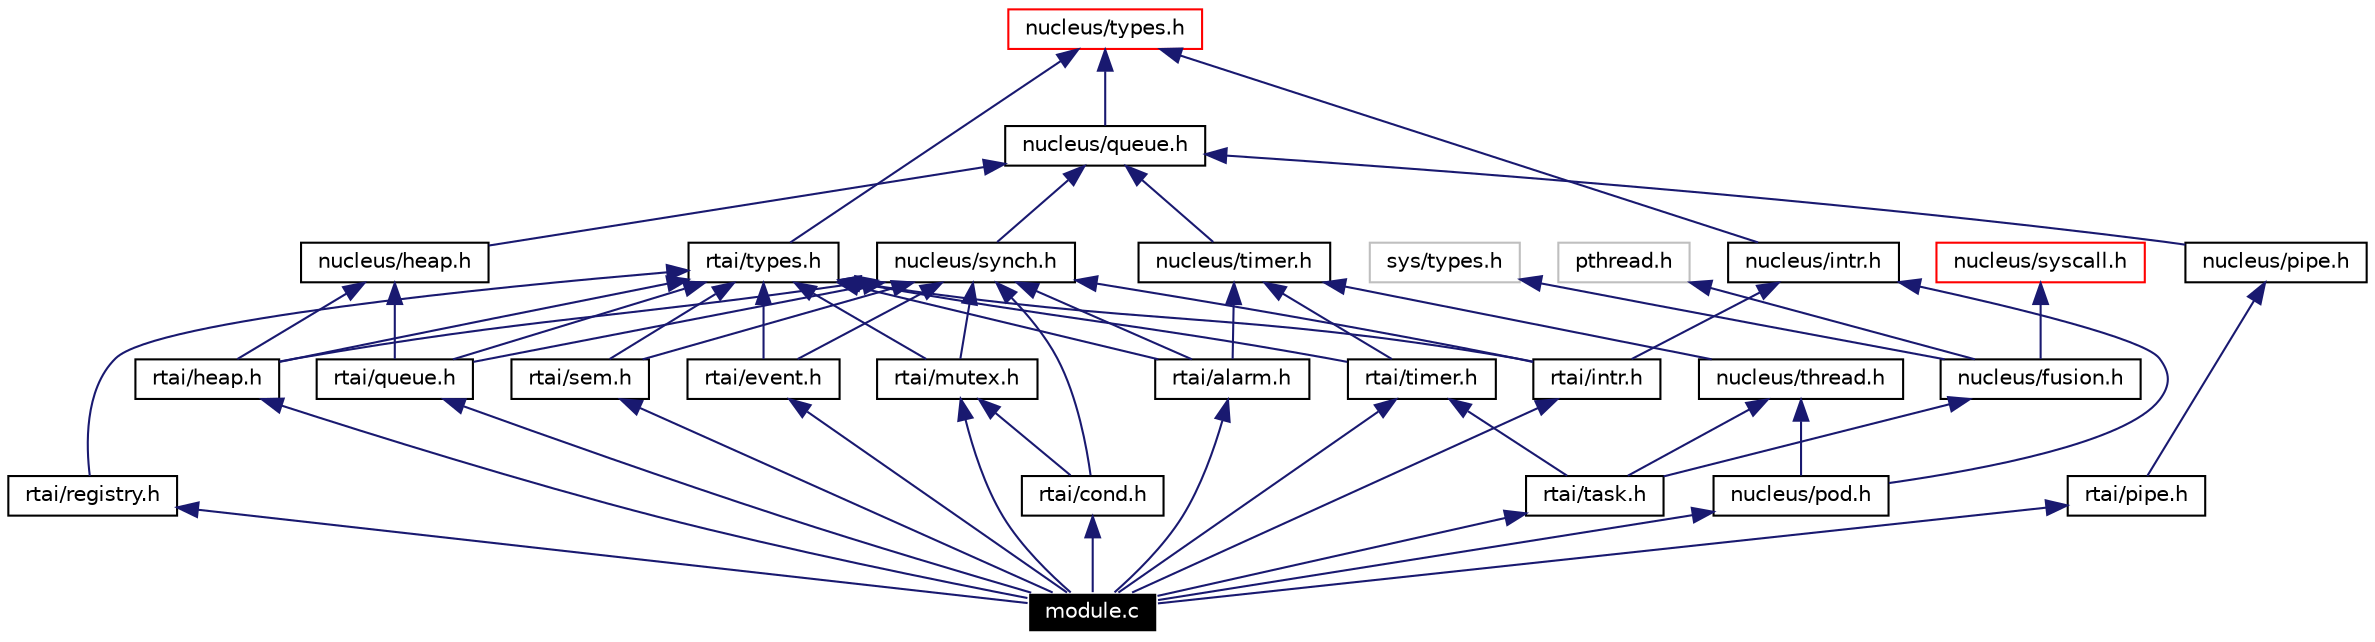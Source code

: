 digraph G
{
  edge [fontname="Helvetica",fontsize=10,labelfontname="Helvetica",labelfontsize=10];
  node [fontname="Helvetica",fontsize=10,shape=record];
  Node1 [label="module.c",height=0.2,width=0.4,color="white", fillcolor="black", style="filled" fontcolor="white"];
  Node2 -> Node1 [dir=back,color="midnightblue",fontsize=10,style="solid",fontname="Helvetica"];
  Node2 [label="nucleus/pod.h",height=0.2,width=0.4,color="black",URL="$pod_8h.html"];
  Node3 -> Node2 [dir=back,color="midnightblue",fontsize=10,style="solid",fontname="Helvetica"];
  Node3 [label="nucleus/thread.h",height=0.2,width=0.4,color="black",URL="$thread_8h-source.html"];
  Node4 -> Node3 [dir=back,color="midnightblue",fontsize=10,style="solid",fontname="Helvetica"];
  Node4 [label="nucleus/timer.h",height=0.2,width=0.4,color="black",URL="$include_2nucleus_2timer_8h-source.html"];
  Node5 -> Node4 [dir=back,color="midnightblue",fontsize=10,style="solid",fontname="Helvetica"];
  Node5 [label="nucleus/queue.h",height=0.2,width=0.4,color="black",URL="$include_2nucleus_2queue_8h-source.html"];
  Node6 -> Node5 [dir=back,color="midnightblue",fontsize=10,style="solid",fontname="Helvetica"];
  Node6 [label="nucleus/types.h",height=0.2,width=0.4,color="red",URL="$include_2nucleus_2types_8h-source.html"];
  Node7 -> Node2 [dir=back,color="midnightblue",fontsize=10,style="solid",fontname="Helvetica"];
  Node7 [label="nucleus/intr.h",height=0.2,width=0.4,color="black",URL="$include_2nucleus_2intr_8h-source.html"];
  Node6 -> Node7 [dir=back,color="midnightblue",fontsize=10,style="solid",fontname="Helvetica"];
  Node8 -> Node1 [dir=back,color="midnightblue",fontsize=10,style="solid",fontname="Helvetica"];
  Node8 [label="rtai/task.h",height=0.2,width=0.4,color="black",URL="$task_8h.html"];
  Node9 -> Node8 [dir=back,color="midnightblue",fontsize=10,style="solid",fontname="Helvetica"];
  Node9 [label="nucleus/fusion.h",height=0.2,width=0.4,color="black",URL="$fusion_8h-source.html"];
  Node10 -> Node9 [dir=back,color="midnightblue",fontsize=10,style="solid",fontname="Helvetica"];
  Node10 [label="nucleus/syscall.h",height=0.2,width=0.4,color="red",URL="$include_2nucleus_2syscall_8h-source.html"];
  Node11 -> Node9 [dir=back,color="midnightblue",fontsize=10,style="solid",fontname="Helvetica"];
  Node11 [label="sys/types.h",height=0.2,width=0.4,color="grey75"];
  Node12 -> Node9 [dir=back,color="midnightblue",fontsize=10,style="solid",fontname="Helvetica"];
  Node12 [label="pthread.h",height=0.2,width=0.4,color="grey75"];
  Node3 -> Node8 [dir=back,color="midnightblue",fontsize=10,style="solid",fontname="Helvetica"];
  Node13 -> Node8 [dir=back,color="midnightblue",fontsize=10,style="solid",fontname="Helvetica"];
  Node13 [label="rtai/timer.h",height=0.2,width=0.4,color="black",URL="$skins_2rtai_2timer_8h.html"];
  Node4 -> Node13 [dir=back,color="midnightblue",fontsize=10,style="solid",fontname="Helvetica"];
  Node14 -> Node13 [dir=back,color="midnightblue",fontsize=10,style="solid",fontname="Helvetica"];
  Node14 [label="rtai/types.h",height=0.2,width=0.4,color="black",URL="$skins_2rtai_2types_8h.html"];
  Node6 -> Node14 [dir=back,color="midnightblue",fontsize=10,style="solid",fontname="Helvetica"];
  Node13 -> Node1 [dir=back,color="midnightblue",fontsize=10,style="solid",fontname="Helvetica"];
  Node15 -> Node1 [dir=back,color="midnightblue",fontsize=10,style="solid",fontname="Helvetica"];
  Node15 [label="rtai/registry.h",height=0.2,width=0.4,color="black",URL="$registry_8h.html"];
  Node14 -> Node15 [dir=back,color="midnightblue",fontsize=10,style="solid",fontname="Helvetica"];
  Node16 -> Node1 [dir=back,color="midnightblue",fontsize=10,style="solid",fontname="Helvetica"];
  Node16 [label="rtai/sem.h",height=0.2,width=0.4,color="black",URL="$sem_8h.html"];
  Node17 -> Node16 [dir=back,color="midnightblue",fontsize=10,style="solid",fontname="Helvetica"];
  Node17 [label="nucleus/synch.h",height=0.2,width=0.4,color="black",URL="$synch_8h-source.html"];
  Node5 -> Node17 [dir=back,color="midnightblue",fontsize=10,style="solid",fontname="Helvetica"];
  Node14 -> Node16 [dir=back,color="midnightblue",fontsize=10,style="solid",fontname="Helvetica"];
  Node18 -> Node1 [dir=back,color="midnightblue",fontsize=10,style="solid",fontname="Helvetica"];
  Node18 [label="rtai/event.h",height=0.2,width=0.4,color="black",URL="$event_8h.html"];
  Node17 -> Node18 [dir=back,color="midnightblue",fontsize=10,style="solid",fontname="Helvetica"];
  Node14 -> Node18 [dir=back,color="midnightblue",fontsize=10,style="solid",fontname="Helvetica"];
  Node19 -> Node1 [dir=back,color="midnightblue",fontsize=10,style="solid",fontname="Helvetica"];
  Node19 [label="rtai/mutex.h",height=0.2,width=0.4,color="black",URL="$mutex_8h.html"];
  Node17 -> Node19 [dir=back,color="midnightblue",fontsize=10,style="solid",fontname="Helvetica"];
  Node14 -> Node19 [dir=back,color="midnightblue",fontsize=10,style="solid",fontname="Helvetica"];
  Node20 -> Node1 [dir=back,color="midnightblue",fontsize=10,style="solid",fontname="Helvetica"];
  Node20 [label="rtai/cond.h",height=0.2,width=0.4,color="black",URL="$cond_8h.html"];
  Node17 -> Node20 [dir=back,color="midnightblue",fontsize=10,style="solid",fontname="Helvetica"];
  Node19 -> Node20 [dir=back,color="midnightblue",fontsize=10,style="solid",fontname="Helvetica"];
  Node21 -> Node1 [dir=back,color="midnightblue",fontsize=10,style="solid",fontname="Helvetica"];
  Node21 [label="rtai/pipe.h",height=0.2,width=0.4,color="black",URL="$skins_2rtai_2pipe_8h.html"];
  Node22 -> Node21 [dir=back,color="midnightblue",fontsize=10,style="solid",fontname="Helvetica"];
  Node22 [label="nucleus/pipe.h",height=0.2,width=0.4,color="black",URL="$include_2nucleus_2pipe_8h-source.html"];
  Node5 -> Node22 [dir=back,color="midnightblue",fontsize=10,style="solid",fontname="Helvetica"];
  Node23 -> Node1 [dir=back,color="midnightblue",fontsize=10,style="solid",fontname="Helvetica"];
  Node23 [label="rtai/queue.h",height=0.2,width=0.4,color="black",URL="$skins_2rtai_2queue_8h.html"];
  Node17 -> Node23 [dir=back,color="midnightblue",fontsize=10,style="solid",fontname="Helvetica"];
  Node24 -> Node23 [dir=back,color="midnightblue",fontsize=10,style="solid",fontname="Helvetica"];
  Node24 [label="nucleus/heap.h",height=0.2,width=0.4,color="black",URL="$include_2nucleus_2heap_8h-source.html"];
  Node5 -> Node24 [dir=back,color="midnightblue",fontsize=10,style="solid",fontname="Helvetica"];
  Node14 -> Node23 [dir=back,color="midnightblue",fontsize=10,style="solid",fontname="Helvetica"];
  Node25 -> Node1 [dir=back,color="midnightblue",fontsize=10,style="solid",fontname="Helvetica"];
  Node25 [label="rtai/heap.h",height=0.2,width=0.4,color="black",URL="$skins_2rtai_2heap_8h.html"];
  Node17 -> Node25 [dir=back,color="midnightblue",fontsize=10,style="solid",fontname="Helvetica"];
  Node24 -> Node25 [dir=back,color="midnightblue",fontsize=10,style="solid",fontname="Helvetica"];
  Node14 -> Node25 [dir=back,color="midnightblue",fontsize=10,style="solid",fontname="Helvetica"];
  Node26 -> Node1 [dir=back,color="midnightblue",fontsize=10,style="solid",fontname="Helvetica"];
  Node26 [label="rtai/alarm.h",height=0.2,width=0.4,color="black",URL="$alarm_8h.html"];
  Node4 -> Node26 [dir=back,color="midnightblue",fontsize=10,style="solid",fontname="Helvetica"];
  Node17 -> Node26 [dir=back,color="midnightblue",fontsize=10,style="solid",fontname="Helvetica"];
  Node14 -> Node26 [dir=back,color="midnightblue",fontsize=10,style="solid",fontname="Helvetica"];
  Node27 -> Node1 [dir=back,color="midnightblue",fontsize=10,style="solid",fontname="Helvetica"];
  Node27 [label="rtai/intr.h",height=0.2,width=0.4,color="black",URL="$skins_2rtai_2intr_8h.html"];
  Node17 -> Node27 [dir=back,color="midnightblue",fontsize=10,style="solid",fontname="Helvetica"];
  Node7 -> Node27 [dir=back,color="midnightblue",fontsize=10,style="solid",fontname="Helvetica"];
  Node14 -> Node27 [dir=back,color="midnightblue",fontsize=10,style="solid",fontname="Helvetica"];
}

